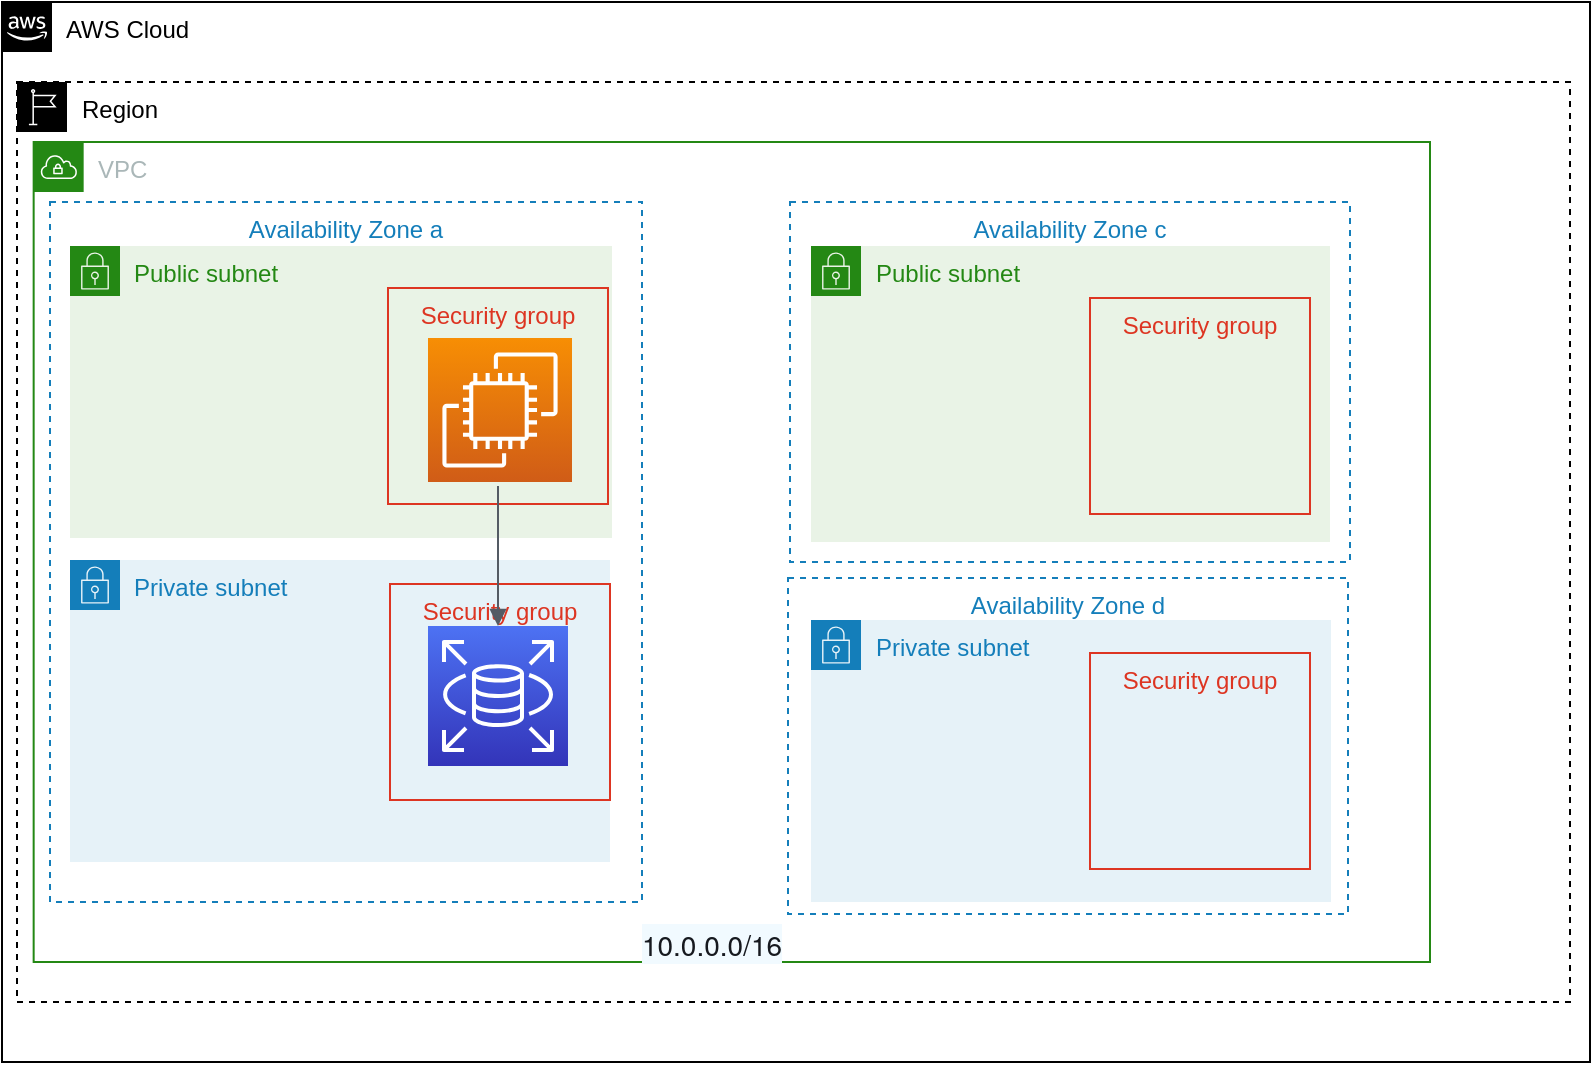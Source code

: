 <mxfile version="16.1.4" type="github">
  <diagram id="PhhgaO7qPSRJpCxBzuqd" name="Page-1">
    <mxGraphModel dx="946" dy="508" grid="1" gridSize="10" guides="1" tooltips="1" connect="1" arrows="1" fold="1" page="1" pageScale="1" pageWidth="827" pageHeight="1169" math="0" shadow="0">
      <root>
        <mxCell id="0" />
        <mxCell id="1" parent="0" />
        <mxCell id="XHXrJZq5cTJAChG5WZjP-153" value="" style="group" vertex="1" connectable="0" parent="1">
          <mxGeometry x="10" y="50" width="794" height="530" as="geometry" />
        </mxCell>
        <mxCell id="XHXrJZq5cTJAChG5WZjP-141" value="Availability Zone a" style="fillColor=none;strokeColor=#147EBA;dashed=1;verticalAlign=top;fontStyle=0;fontColor=#147EBA;rounded=0;sketch=0;" vertex="1" parent="XHXrJZq5cTJAChG5WZjP-153">
          <mxGeometry x="24" y="100" width="296" height="350" as="geometry" />
        </mxCell>
        <mxCell id="XHXrJZq5cTJAChG5WZjP-126" value="Private subnet" style="points=[[0,0],[0.25,0],[0.5,0],[0.75,0],[1,0],[1,0.25],[1,0.5],[1,0.75],[1,1],[0.75,1],[0.5,1],[0.25,1],[0,1],[0,0.75],[0,0.5],[0,0.25]];outlineConnect=0;gradientColor=none;html=1;whiteSpace=wrap;fontSize=12;fontStyle=0;container=1;pointerEvents=0;collapsible=0;recursiveResize=0;shape=mxgraph.aws4.group;grIcon=mxgraph.aws4.group_security_group;grStroke=0;strokeColor=#147EBA;fillColor=#E6F2F8;verticalAlign=top;align=left;spacingLeft=30;fontColor=#147EBA;dashed=0;rounded=0;sketch=0;" vertex="1" parent="XHXrJZq5cTJAChG5WZjP-153">
          <mxGeometry x="34" y="279" width="270" height="151" as="geometry" />
        </mxCell>
        <mxCell id="XHXrJZq5cTJAChG5WZjP-127" value="Public subnet" style="points=[[0,0],[0.25,0],[0.5,0],[0.75,0],[1,0],[1,0.25],[1,0.5],[1,0.75],[1,1],[0.75,1],[0.5,1],[0.25,1],[0,1],[0,0.75],[0,0.5],[0,0.25]];outlineConnect=0;gradientColor=none;html=1;whiteSpace=wrap;fontSize=12;fontStyle=0;container=1;pointerEvents=0;collapsible=0;recursiveResize=0;shape=mxgraph.aws4.group;grIcon=mxgraph.aws4.group_security_group;grStroke=0;strokeColor=#248814;fillColor=#E9F3E6;verticalAlign=top;align=left;spacingLeft=30;fontColor=#248814;dashed=0;rounded=0;sketch=0;" vertex="1" parent="XHXrJZq5cTJAChG5WZjP-153">
          <mxGeometry x="34" y="122" width="271" height="146" as="geometry" />
        </mxCell>
        <mxCell id="XHXrJZq5cTJAChG5WZjP-92" value="AWS Cloud" style="points=[[0,0],[0.25,0],[0.5,0],[0.75,0],[1,0],[1,0.25],[1,0.5],[1,0.75],[1,1],[0.75,1],[0.5,1],[0.25,1],[0,1],[0,0.75],[0,0.5],[0,0.25]];outlineConnect=0;html=1;whiteSpace=wrap;fontSize=12;fontStyle=0;shape=mxgraph.aws4.group;grIcon=mxgraph.aws4.group_aws_cloud_alt;fillColor=none;verticalAlign=top;align=left;spacingLeft=30;dashed=0;container=0;pointerEvents=0;collapsible=0;recursiveResize=0;" vertex="1" parent="XHXrJZq5cTJAChG5WZjP-153">
          <mxGeometry width="794" height="530" as="geometry" />
        </mxCell>
        <mxCell id="XHXrJZq5cTJAChG5WZjP-122" value="Region" style="points=[[0,0],[0.25,0],[0.5,0],[0.75,0],[1,0],[1,0.25],[1,0.5],[1,0.75],[1,1],[0.75,1],[0.5,1],[0.25,1],[0,1],[0,0.75],[0,0.5],[0,0.25]];outlineConnect=0;html=1;whiteSpace=wrap;fontSize=12;fontStyle=0;container=0;pointerEvents=0;collapsible=0;recursiveResize=0;shape=mxgraph.aws4.group;grIcon=mxgraph.aws4.group_region;fillColor=none;verticalAlign=top;align=left;spacingLeft=30;dashed=1;" vertex="1" parent="XHXrJZq5cTJAChG5WZjP-153">
          <mxGeometry x="7.5" y="40" width="776.5" height="460" as="geometry" />
        </mxCell>
        <mxCell id="XHXrJZq5cTJAChG5WZjP-125" value="VPC" style="points=[[0,0],[0.25,0],[0.5,0],[0.75,0],[1,0],[1,0.25],[1,0.5],[1,0.75],[1,1],[0.75,1],[0.5,1],[0.25,1],[0,1],[0,0.75],[0,0.5],[0,0.25]];outlineConnect=0;gradientColor=none;html=1;whiteSpace=wrap;fontSize=12;fontStyle=0;container=0;pointerEvents=0;collapsible=0;recursiveResize=0;shape=mxgraph.aws4.group;grIcon=mxgraph.aws4.group_vpc;strokeColor=#248814;fillColor=none;verticalAlign=top;align=left;spacingLeft=30;fontColor=#AAB7B8;dashed=0;rounded=0;sketch=0;" vertex="1" parent="XHXrJZq5cTJAChG5WZjP-153">
          <mxGeometry x="15.83" y="70" width="698.17" height="410" as="geometry" />
        </mxCell>
        <mxCell id="XHXrJZq5cTJAChG5WZjP-142" value="Security group" style="fillColor=none;strokeColor=#DD3522;verticalAlign=top;fontStyle=0;fontColor=#DD3522;rounded=0;sketch=0;" vertex="1" parent="XHXrJZq5cTJAChG5WZjP-153">
          <mxGeometry x="193" y="143" width="110" height="108" as="geometry" />
        </mxCell>
        <mxCell id="XHXrJZq5cTJAChG5WZjP-144" value="Security group" style="fillColor=none;strokeColor=#DD3522;verticalAlign=top;fontStyle=0;fontColor=#DD3522;rounded=0;sketch=0;" vertex="1" parent="XHXrJZq5cTJAChG5WZjP-153">
          <mxGeometry x="194" y="291" width="110" height="108" as="geometry" />
        </mxCell>
        <mxCell id="XHXrJZq5cTJAChG5WZjP-145" value="Availability Zone c" style="fillColor=none;strokeColor=#147EBA;dashed=1;verticalAlign=top;fontStyle=0;fontColor=#147EBA;rounded=0;sketch=0;" vertex="1" parent="XHXrJZq5cTJAChG5WZjP-153">
          <mxGeometry x="394" y="100" width="280" height="180" as="geometry" />
        </mxCell>
        <mxCell id="XHXrJZq5cTJAChG5WZjP-147" value="Public subnet" style="points=[[0,0],[0.25,0],[0.5,0],[0.75,0],[1,0],[1,0.25],[1,0.5],[1,0.75],[1,1],[0.75,1],[0.5,1],[0.25,1],[0,1],[0,0.75],[0,0.5],[0,0.25]];outlineConnect=0;gradientColor=none;html=1;whiteSpace=wrap;fontSize=12;fontStyle=0;container=1;pointerEvents=0;collapsible=0;recursiveResize=0;shape=mxgraph.aws4.group;grIcon=mxgraph.aws4.group_security_group;grStroke=0;strokeColor=#248814;fillColor=#E9F3E6;verticalAlign=top;align=left;spacingLeft=30;fontColor=#248814;dashed=0;rounded=0;sketch=0;" vertex="1" parent="XHXrJZq5cTJAChG5WZjP-153">
          <mxGeometry x="404.5" y="122" width="259.5" height="148" as="geometry" />
        </mxCell>
        <mxCell id="XHXrJZq5cTJAChG5WZjP-148" value="Security group" style="fillColor=none;strokeColor=#DD3522;verticalAlign=top;fontStyle=0;fontColor=#DD3522;rounded=0;sketch=0;" vertex="1" parent="XHXrJZq5cTJAChG5WZjP-153">
          <mxGeometry x="544" y="148" width="110" height="108" as="geometry" />
        </mxCell>
        <mxCell id="XHXrJZq5cTJAChG5WZjP-152" value="Availability Zone d" style="fillColor=none;strokeColor=#147EBA;dashed=1;verticalAlign=top;fontStyle=0;fontColor=#147EBA;rounded=0;sketch=0;" vertex="1" parent="XHXrJZq5cTJAChG5WZjP-153">
          <mxGeometry x="393" y="288" width="280" height="168" as="geometry" />
        </mxCell>
        <mxCell id="XHXrJZq5cTJAChG5WZjP-149" value="Private subnet" style="points=[[0,0],[0.25,0],[0.5,0],[0.75,0],[1,0],[1,0.25],[1,0.5],[1,0.75],[1,1],[0.75,1],[0.5,1],[0.25,1],[0,1],[0,0.75],[0,0.5],[0,0.25]];outlineConnect=0;gradientColor=none;html=1;whiteSpace=wrap;fontSize=12;fontStyle=0;container=1;pointerEvents=0;collapsible=0;recursiveResize=0;shape=mxgraph.aws4.group;grIcon=mxgraph.aws4.group_security_group;grStroke=0;strokeColor=#147EBA;fillColor=#E6F2F8;verticalAlign=top;align=left;spacingLeft=30;fontColor=#147EBA;dashed=0;rounded=0;sketch=0;" vertex="1" parent="XHXrJZq5cTJAChG5WZjP-153">
          <mxGeometry x="404.5" y="309" width="260" height="141" as="geometry" />
        </mxCell>
        <mxCell id="XHXrJZq5cTJAChG5WZjP-155" value="" style="group" vertex="1" connectable="0" parent="XHXrJZq5cTJAChG5WZjP-153">
          <mxGeometry x="213" y="168" width="72" height="214" as="geometry" />
        </mxCell>
        <mxCell id="XHXrJZq5cTJAChG5WZjP-139" value="" style="sketch=0;points=[[0,0,0],[0.25,0,0],[0.5,0,0],[0.75,0,0],[1,0,0],[0,1,0],[0.25,1,0],[0.5,1,0],[0.75,1,0],[1,1,0],[0,0.25,0],[0,0.5,0],[0,0.75,0],[1,0.25,0],[1,0.5,0],[1,0.75,0]];outlineConnect=0;fontColor=#232F3E;gradientColor=#4D72F3;gradientDirection=north;fillColor=#3334B9;strokeColor=#ffffff;dashed=0;verticalLabelPosition=bottom;verticalAlign=top;align=center;html=1;fontSize=12;fontStyle=0;aspect=fixed;shape=mxgraph.aws4.resourceIcon;resIcon=mxgraph.aws4.rds;rounded=0;" vertex="1" parent="XHXrJZq5cTJAChG5WZjP-155">
          <mxGeometry y="144" width="70" height="70" as="geometry" />
        </mxCell>
        <mxCell id="XHXrJZq5cTJAChG5WZjP-140" value="" style="sketch=0;points=[[0,0,0],[0.25,0,0],[0.5,0,0],[0.75,0,0],[1,0,0],[0,1,0],[0.25,1,0],[0.5,1,0],[0.75,1,0],[1,1,0],[0,0.25,0],[0,0.5,0],[0,0.75,0],[1,0.25,0],[1,0.5,0],[1,0.75,0]];outlineConnect=0;fontColor=#232F3E;gradientColor=#F78E04;gradientDirection=north;fillColor=#D05C17;strokeColor=#ffffff;dashed=0;verticalLabelPosition=bottom;verticalAlign=top;align=center;html=1;fontSize=12;fontStyle=0;aspect=fixed;shape=mxgraph.aws4.resourceIcon;resIcon=mxgraph.aws4.ec2;rounded=0;" vertex="1" parent="XHXrJZq5cTJAChG5WZjP-155">
          <mxGeometry width="72" height="72" as="geometry" />
        </mxCell>
        <mxCell id="XHXrJZq5cTJAChG5WZjP-137" value="" style="edgeStyle=orthogonalEdgeStyle;html=1;endArrow=block;elbow=vertical;startArrow=none;endFill=1;strokeColor=#545B64;rounded=0;sketch=0;curved=0;" edge="1" parent="XHXrJZq5cTJAChG5WZjP-155">
          <mxGeometry width="100" relative="1" as="geometry">
            <mxPoint x="35" y="74" as="sourcePoint" />
            <mxPoint x="35" y="144" as="targetPoint" />
          </mxGeometry>
        </mxCell>
        <mxCell id="XHXrJZq5cTJAChG5WZjP-150" value="Security group" style="fillColor=none;strokeColor=#DD3522;verticalAlign=top;fontStyle=0;fontColor=#DD3522;rounded=0;sketch=0;" vertex="1" parent="XHXrJZq5cTJAChG5WZjP-153">
          <mxGeometry x="544" y="325.5" width="110" height="108" as="geometry" />
        </mxCell>
        <mxCell id="XHXrJZq5cTJAChG5WZjP-154" value="&lt;span style=&quot;color: rgb(22 , 25 , 31) ; font-family: &amp;#34;amazon ember&amp;#34; , &amp;#34;helvetica neue&amp;#34; , &amp;#34;roboto&amp;#34; , &amp;#34;arial&amp;#34; , sans-serif ; font-size: 14px ; background-color: rgb(241 , 250 , 255)&quot;&gt;10.0.0.0/16&lt;/span&gt;" style="text;html=1;strokeColor=none;fillColor=none;align=center;verticalAlign=middle;whiteSpace=wrap;rounded=0;fontFamily=Helvetica;" vertex="1" parent="1">
          <mxGeometry x="300" y="506" width="130" height="30" as="geometry" />
        </mxCell>
      </root>
    </mxGraphModel>
  </diagram>
</mxfile>
